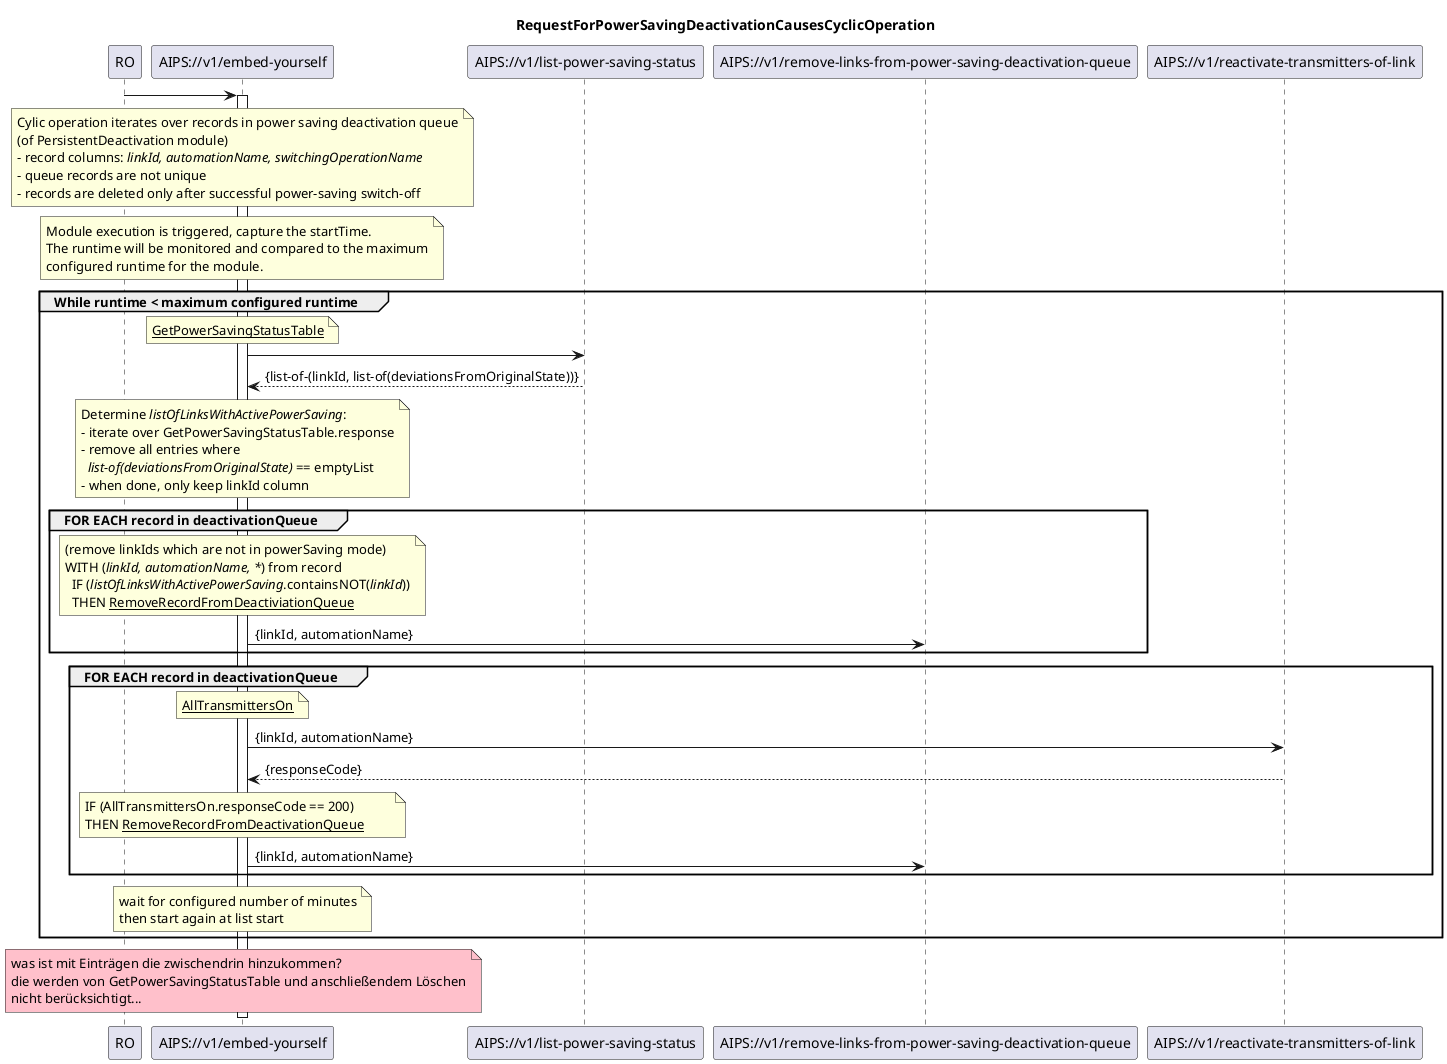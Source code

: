 @startuml 4xx_cyclicOperationOnPowerSavingDectivationQueue
skinparam responseMessageBelowArrow true

title
RequestForPowerSavingDeactivationCausesCyclicOperation
end title

participant "RO" as ro
participant "AIPS://v1/embed-yourself" as embedYourself
'participant "AIPS://v1/provide-power-saving-status-of-link" as listStatus
participant "AIPS://v1/list-power-saving-status" as listStatus
participant "AIPS://v1/remove-links-from-power-saving-deactivation-queue" as removeFromQueue
participant "AIPS://v1/reactivate-transmitters-of-link" as reactivateTransmitters

ro -> embedYourself
activate embedYourself 

note over embedYourself
  Cylic operation iterates over records in power saving deactivation queue
  (of PersistentDeactivation module)
  - record columns: <i>linkId, automationName, switchingOperationName</i>
  - queue records are not unique
  - records are deleted only after successful power-saving switch-off    
end note

note over embedYourself
  Module execution is triggered, capture the startTime.
  The runtime will be monitored and compared to the maximum
  configured runtime for the module.
end note

group While runtime < maximum configured runtime

  'get power saving status of links
  note over embedYourself
    <u>GetPowerSavingStatusTable</u>
  end note
  embedYourself -> listStatus
  listStatus --> embedYourself: {list-of-(linkId, list-of(deviationsFromOriginalState))}

  'only keep linkIds, remove those with no powerSaving
  note over embedYourself
    Determine <i>listOfLinksWithActivePowerSaving</i>:
    - iterate over GetPowerSavingStatusTable.response
    - remove all entries where 
      <i>list-of(deviationsFromOriginalState)</i> == emptyList
    - when done, only keep linkId column
  end note
  
  'remove the linkIds without powerSaving from the DeactivationQueue
  group FOR EACH record in deactivationQueue
  note over embedYourself
    (remove linkIds which are not in powerSaving mode)
    WITH (<i>linkId, automationName, *</i>) from record 
      IF (<i>listOfLinksWithActivePowerSaving</i>.containsNOT(<i>linkId</i>))
      THEN <u>RemoveRecordFromDeactiviationQueue</u> 
  end note
  embedYourself -> removeFromQueue: {linkId, automationName}
  end

  group FOR EACH record in deactivationQueue
    'for all remaining entries
    note over embedYourself
      <u>AllTransmittersOn</u>
    end note
    embedYourself -> reactivateTransmitters: {linkId, automationName}
    reactivateTransmitters --> embedYourself: {responseCode}

    'if success remove from list
    note over embedYourself
      IF (AllTransmittersOn.responseCode == 200)
      THEN <u>RemoveRecordFromDeactivationQueue</u>        
    end note
    embedYourself -> removeFromQueue: {linkId, automationName}
  end

  'waiting time at end of list
  note over embedYourself
    wait for configured number of minutes
    then start again at list start
  end note
end

note over embedYourself #pink
  was ist mit Einträgen die zwischendrin hinzukommen?
  die werden von GetPowerSavingStatusTable und anschließendem Löschen
  nicht berücksichtigt...
end note

deactivate embedYourself

@enduml